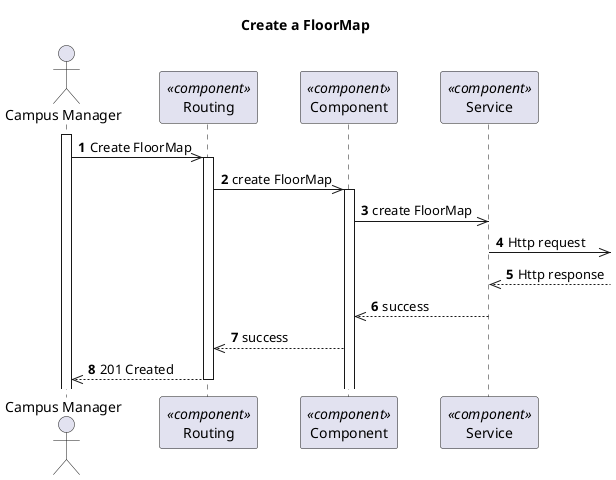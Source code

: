 @startuml Process View - Level 3

autonumber
skinparam packageStyle rect

title Create a FloorMap

actor "Campus Manager" as CM
participant "Routing" as routing <<component>>
participant "Component" as comp <<component>>
participant "Service" as service <<component>>

activate CM
CM->> routing : Create FloorMap
activate routing
routing ->> comp : create FloorMap

activate comp
comp ->> service : create FloorMap

service ->> : Http request
service <<-- : Http response

service -->> comp : success
deactivate service

comp -->> routing : success

CM<<-- routing : 201 Created
deactivate routing

@enduml
